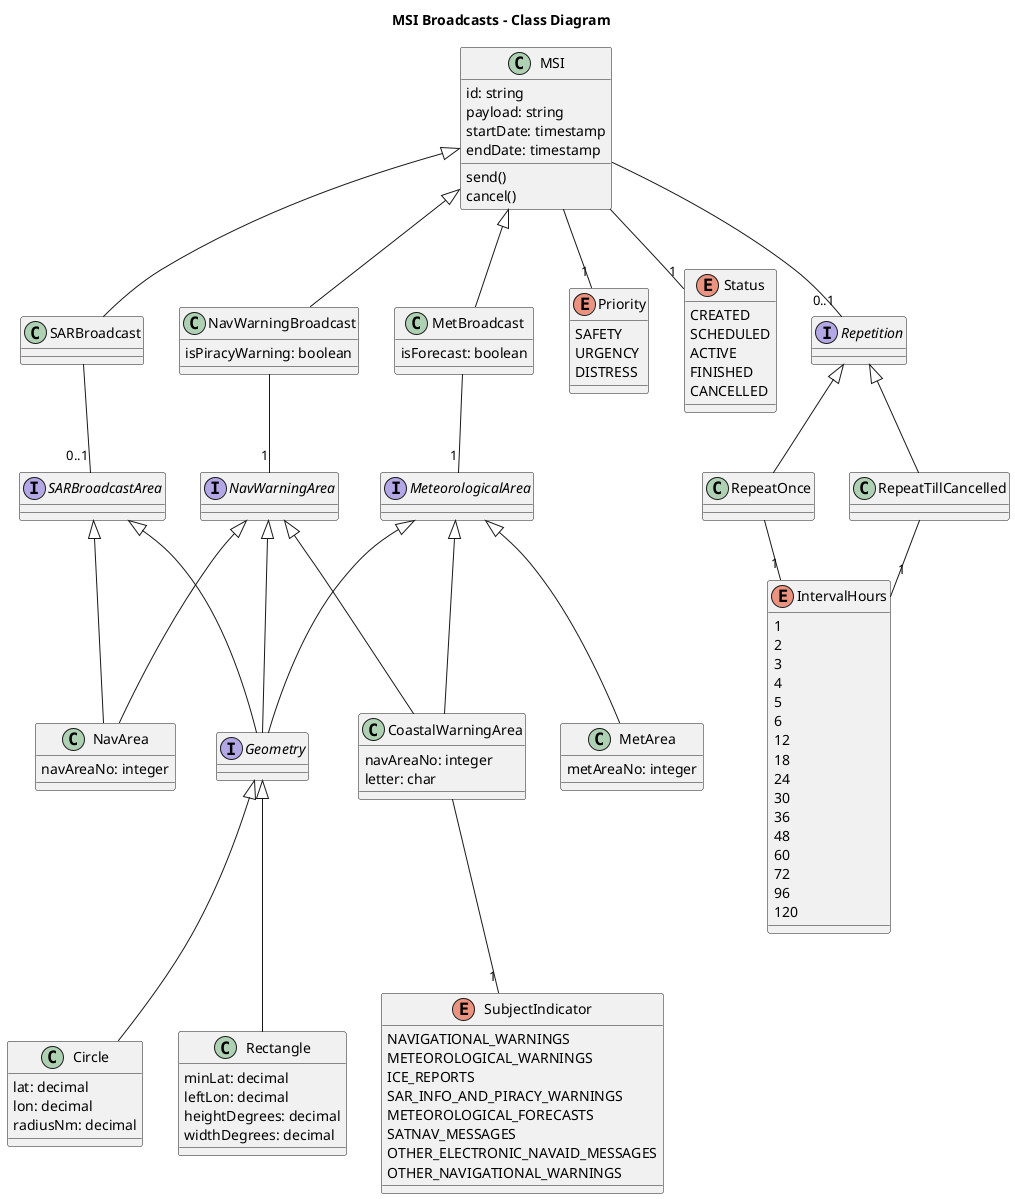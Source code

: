 @startuml

title MSI Broadcasts - Class Diagram

class MSI {
  id: string
  payload: string
  startDate: timestamp
  endDate: timestamp
  send()
  cancel()
}
class SARBroadcast
class MetBroadcast {
  isForecast: boolean
}
class NavWarningBroadcast {
  isPiracyWarning: boolean
}

enum Priority {
  SAFETY
  URGENCY
  DISTRESS
}
enum Status {
  CREATED
  SCHEDULED
  ACTIVE
  FINISHED
  CANCELLED
}
enum IntervalHours {
  1
  2
  3
  4
  5
  6
  12
  18
  24
  30
  36
  48
  60
  72
  96
  120
}

interface Repetition 
class RepeatOnce
class RepeatTillCancelled

MSI -- "0..1" Repetition
Repetition <|-- RepeatOnce
Repetition <|-- RepeatTillCancelled
RepeatOnce -- "1" IntervalHours
RepeatTillCancelled  -- "1" IntervalHours

class MetArea {
  metAreaNo: integer
}
class NavArea {
  navAreaNo: integer
}
class CoastalWarningArea {
  navAreaNo: integer
  letter: char
}

enum SubjectIndicator {
  NAVIGATIONAL_WARNINGS
  METEOROLOGICAL_WARNINGS
  ICE_REPORTS
  SAR_INFO_AND_PIRACY_WARNINGS
  METEOROLOGICAL_FORECASTS
  SATNAV_MESSAGES
  OTHER_ELECTRONIC_NAVAID_MESSAGES
  OTHER_NAVIGATIONAL_WARNINGS
}
CoastalWarningArea -- "1" SubjectIndicator
 
interface SARBroadcastArea

class Circle {
  lat: decimal
  lon: decimal
  radiusNm: decimal
}
class Rectangle {
  minLat: decimal
  leftLon: decimal
  heightDegrees: decimal
  widthDegrees: decimal
}
interface Geometry
interface NavWarningArea
interface MeteorologicalArea

Geometry <|-- Circle
Geometry <|-- Rectangle

NavWarningArea <|-- NavArea
NavWarningArea <|-- CoastalWarningArea
NavWarningArea <|-- Geometry

MeteorologicalArea <|-- Geometry
MeteorologicalArea <|-- CoastalWarningArea
MeteorologicalArea <|-- MetArea

SARBroadcastArea <|-- Geometry
SARBroadcastArea <|-- NavArea

MSI <|-- SARBroadcast
MSI <|-- MetBroadcast
MSI <|-- NavWarningBroadcast

SARBroadcast  -- "0..1" SARBroadcastArea
MetBroadcast  -- "1" MeteorologicalArea
NavWarningBroadcast  -- "1" NavWarningArea

MSI -- "1" Priority
MSI -- "1" Status

@enduml

